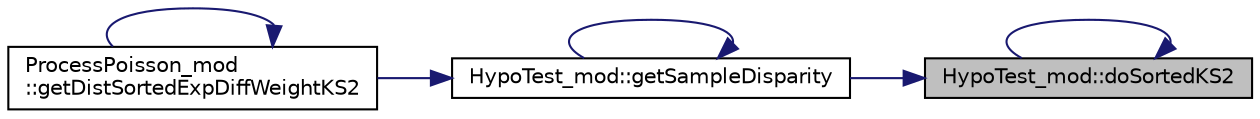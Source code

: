 digraph "HypoTest_mod::doSortedKS2"
{
 // LATEX_PDF_SIZE
  edge [fontname="Helvetica",fontsize="10",labelfontname="Helvetica",labelfontsize="10"];
  node [fontname="Helvetica",fontsize="10",shape=record];
  rankdir="RL";
  Node1 [label="HypoTest_mod::doSortedKS2",height=0.2,width=0.4,color="black", fillcolor="grey75", style="filled", fontcolor="black",tooltip=" "];
  Node1 -> Node1 [dir="back",color="midnightblue",fontsize="10",style="solid",fontname="Helvetica"];
  Node1 -> Node2 [dir="back",color="midnightblue",fontsize="10",style="solid",fontname="Helvetica"];
  Node2 [label="HypoTest_mod::getSampleDisparity",height=0.2,width=0.4,color="black", fillcolor="white", style="filled",URL="$namespaceHypoTest__mod.html#a62396d0c3660827fff0186d9dfe16417",tooltip="Return the weights of each of the points in the input vector of Point((2:np) as ProbKS...."];
  Node2 -> Node3 [dir="back",color="midnightblue",fontsize="10",style="solid",fontname="Helvetica"];
  Node3 [label="ProcessPoisson_mod\l::getDistSortedExpDiffWeightKS2",height=0.2,width=0.4,color="black", fillcolor="white", style="filled",URL="$namespaceProcessPoisson__mod.html#abc531080df6bf8d3ba47c8f1b8d00a52",tooltip="Return the weights (the KS-test probabilities) of the the input DistSortedExpDiff resulting from the ..."];
  Node3 -> Node3 [dir="back",color="midnightblue",fontsize="10",style="solid",fontname="Helvetica"];
  Node2 -> Node2 [dir="back",color="midnightblue",fontsize="10",style="solid",fontname="Helvetica"];
}
